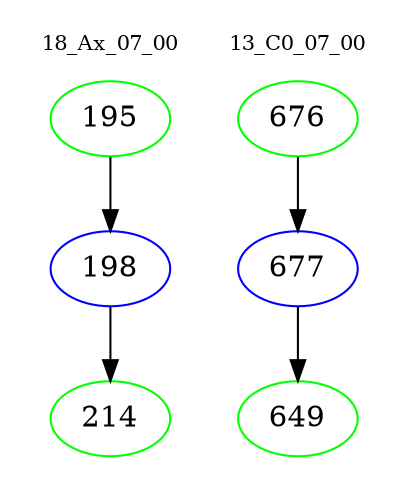 digraph{
subgraph cluster_0 {
color = white
label = "18_Ax_07_00";
fontsize=10;
T0_195 [label="195", color="green"]
T0_195 -> T0_198 [color="black"]
T0_198 [label="198", color="blue"]
T0_198 -> T0_214 [color="black"]
T0_214 [label="214", color="green"]
}
subgraph cluster_1 {
color = white
label = "13_C0_07_00";
fontsize=10;
T1_676 [label="676", color="green"]
T1_676 -> T1_677 [color="black"]
T1_677 [label="677", color="blue"]
T1_677 -> T1_649 [color="black"]
T1_649 [label="649", color="green"]
}
}
